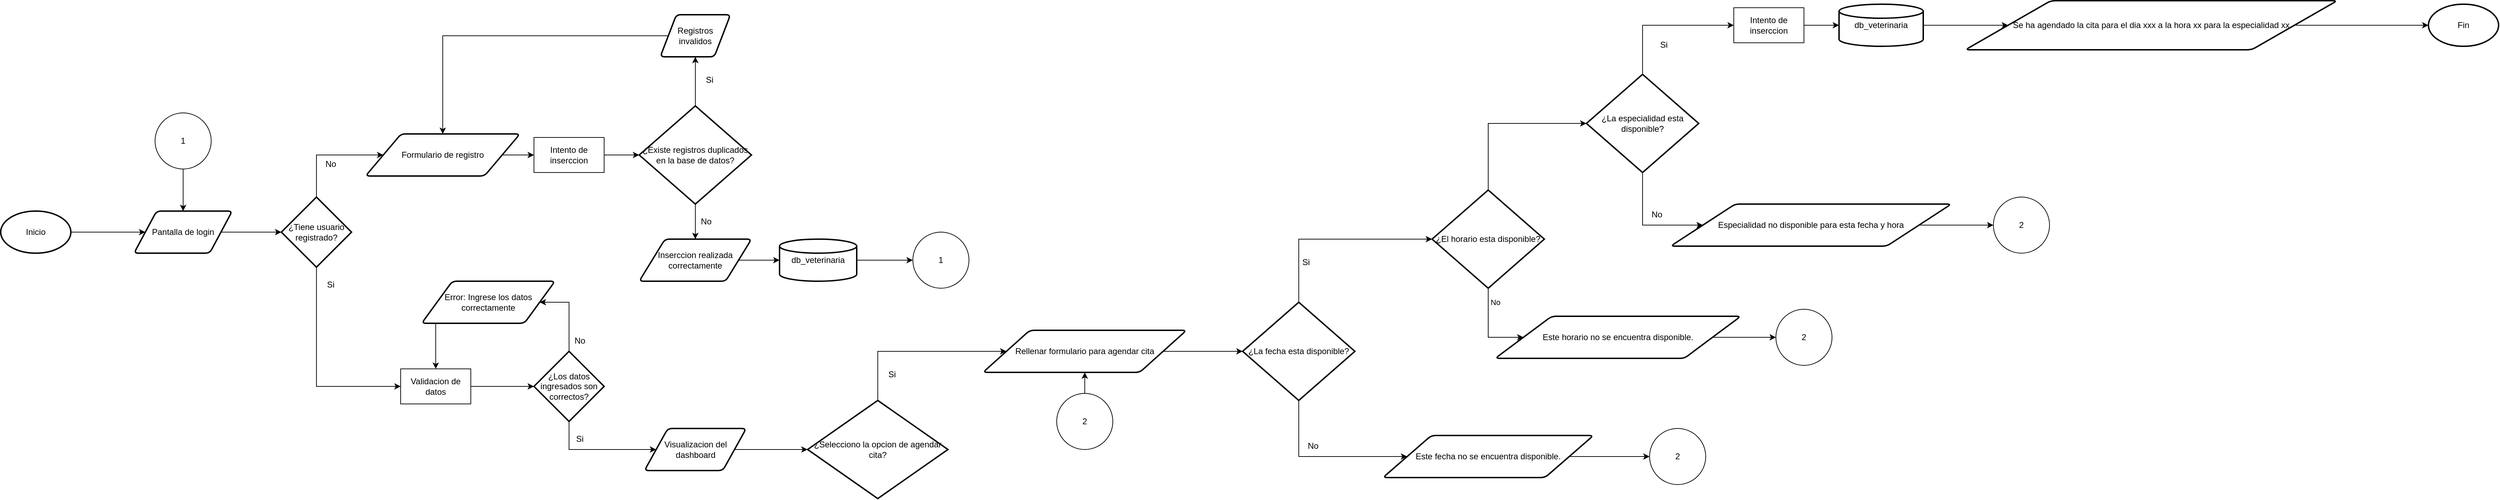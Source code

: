 <mxfile version="26.1.1" pages="3">
  <diagram id="C5RBs43oDa-KdzZeNtuy" name="Flujo de datos">
    <mxGraphModel dx="2580" dy="2411" grid="1" gridSize="10" guides="1" tooltips="1" connect="1" arrows="1" fold="1" page="1" pageScale="1" pageWidth="827" pageHeight="1169" math="0" shadow="0">
      <root>
        <mxCell id="WIyWlLk6GJQsqaUBKTNV-0" />
        <mxCell id="WIyWlLk6GJQsqaUBKTNV-1" parent="WIyWlLk6GJQsqaUBKTNV-0" />
        <mxCell id="UgwFNu67oHK2GLJ0DOti-3" value="" style="edgeStyle=orthogonalEdgeStyle;rounded=0;orthogonalLoop=1;jettySize=auto;html=1;" parent="WIyWlLk6GJQsqaUBKTNV-1" source="UgwFNu67oHK2GLJ0DOti-0" target="UgwFNu67oHK2GLJ0DOti-2" edge="1">
          <mxGeometry relative="1" as="geometry" />
        </mxCell>
        <mxCell id="UgwFNu67oHK2GLJ0DOti-0" value="Inicio" style="strokeWidth=2;html=1;shape=mxgraph.flowchart.start_1;whiteSpace=wrap;" parent="WIyWlLk6GJQsqaUBKTNV-1" vertex="1">
          <mxGeometry x="30" y="170" width="100" height="60" as="geometry" />
        </mxCell>
        <mxCell id="UgwFNu67oHK2GLJ0DOti-6" value="" style="edgeStyle=orthogonalEdgeStyle;rounded=0;orthogonalLoop=1;jettySize=auto;html=1;" parent="WIyWlLk6GJQsqaUBKTNV-1" source="UgwFNu67oHK2GLJ0DOti-2" target="UgwFNu67oHK2GLJ0DOti-5" edge="1">
          <mxGeometry relative="1" as="geometry" />
        </mxCell>
        <mxCell id="UgwFNu67oHK2GLJ0DOti-2" value="Pantalla de login" style="shape=parallelogram;html=1;strokeWidth=2;perimeter=parallelogramPerimeter;whiteSpace=wrap;rounded=1;arcSize=12;size=0.23;" parent="WIyWlLk6GJQsqaUBKTNV-1" vertex="1">
          <mxGeometry x="220" y="170" width="140" height="60" as="geometry" />
        </mxCell>
        <mxCell id="UgwFNu67oHK2GLJ0DOti-28" value="" style="edgeStyle=orthogonalEdgeStyle;rounded=0;orthogonalLoop=1;jettySize=auto;html=1;" parent="WIyWlLk6GJQsqaUBKTNV-1" source="UgwFNu67oHK2GLJ0DOti-4" target="UgwFNu67oHK2GLJ0DOti-27" edge="1">
          <mxGeometry relative="1" as="geometry" />
        </mxCell>
        <mxCell id="UgwFNu67oHK2GLJ0DOti-4" value="Validacion de datos" style="html=1;dashed=0;whiteSpace=wrap;" parent="WIyWlLk6GJQsqaUBKTNV-1" vertex="1">
          <mxGeometry x="600" y="395" width="100" height="50" as="geometry" />
        </mxCell>
        <mxCell id="UgwFNu67oHK2GLJ0DOti-8" style="edgeStyle=orthogonalEdgeStyle;rounded=0;orthogonalLoop=1;jettySize=auto;html=1;entryX=0;entryY=0.5;entryDx=0;entryDy=0;" parent="WIyWlLk6GJQsqaUBKTNV-1" source="UgwFNu67oHK2GLJ0DOti-5" target="UgwFNu67oHK2GLJ0DOti-7" edge="1">
          <mxGeometry relative="1" as="geometry">
            <Array as="points">
              <mxPoint x="480" y="90" />
            </Array>
          </mxGeometry>
        </mxCell>
        <mxCell id="UgwFNu67oHK2GLJ0DOti-18" style="edgeStyle=orthogonalEdgeStyle;rounded=0;orthogonalLoop=1;jettySize=auto;html=1;exitX=0.5;exitY=1;exitDx=0;exitDy=0;exitPerimeter=0;entryX=0;entryY=0.5;entryDx=0;entryDy=0;" parent="WIyWlLk6GJQsqaUBKTNV-1" source="UgwFNu67oHK2GLJ0DOti-5" target="UgwFNu67oHK2GLJ0DOti-4" edge="1">
          <mxGeometry relative="1" as="geometry" />
        </mxCell>
        <mxCell id="UgwFNu67oHK2GLJ0DOti-5" value="¿Tiene usuario registrado?" style="strokeWidth=2;html=1;shape=mxgraph.flowchart.decision;whiteSpace=wrap;" parent="WIyWlLk6GJQsqaUBKTNV-1" vertex="1">
          <mxGeometry x="430" y="150" width="100" height="100" as="geometry" />
        </mxCell>
        <mxCell id="UgwFNu67oHK2GLJ0DOti-11" style="edgeStyle=orthogonalEdgeStyle;rounded=0;orthogonalLoop=1;jettySize=auto;html=1;exitX=1;exitY=0.5;exitDx=0;exitDy=0;entryX=0;entryY=0.5;entryDx=0;entryDy=0;" parent="WIyWlLk6GJQsqaUBKTNV-1" source="UgwFNu67oHK2GLJ0DOti-7" target="UgwFNu67oHK2GLJ0DOti-9" edge="1">
          <mxGeometry relative="1" as="geometry" />
        </mxCell>
        <mxCell id="UgwFNu67oHK2GLJ0DOti-7" value="Formulario de registro" style="shape=parallelogram;html=1;strokeWidth=2;perimeter=parallelogramPerimeter;whiteSpace=wrap;rounded=1;arcSize=12;size=0.23;" parent="WIyWlLk6GJQsqaUBKTNV-1" vertex="1">
          <mxGeometry x="550" y="60" width="220" height="60" as="geometry" />
        </mxCell>
        <mxCell id="UgwFNu67oHK2GLJ0DOti-12" value="" style="edgeStyle=orthogonalEdgeStyle;rounded=0;orthogonalLoop=1;jettySize=auto;html=1;" parent="WIyWlLk6GJQsqaUBKTNV-1" source="UgwFNu67oHK2GLJ0DOti-9" target="UgwFNu67oHK2GLJ0DOti-10" edge="1">
          <mxGeometry relative="1" as="geometry" />
        </mxCell>
        <mxCell id="UgwFNu67oHK2GLJ0DOti-9" value="Intento de inserccion" style="html=1;dashed=0;whiteSpace=wrap;" parent="WIyWlLk6GJQsqaUBKTNV-1" vertex="1">
          <mxGeometry x="790" y="65" width="100" height="50" as="geometry" />
        </mxCell>
        <mxCell id="UgwFNu67oHK2GLJ0DOti-14" value="" style="edgeStyle=orthogonalEdgeStyle;rounded=0;orthogonalLoop=1;jettySize=auto;html=1;" parent="WIyWlLk6GJQsqaUBKTNV-1" source="UgwFNu67oHK2GLJ0DOti-10" target="UgwFNu67oHK2GLJ0DOti-13" edge="1">
          <mxGeometry relative="1" as="geometry" />
        </mxCell>
        <mxCell id="UgwFNu67oHK2GLJ0DOti-21" style="edgeStyle=orthogonalEdgeStyle;rounded=0;orthogonalLoop=1;jettySize=auto;html=1;exitX=0.5;exitY=1;exitDx=0;exitDy=0;exitPerimeter=0;entryX=0.5;entryY=0;entryDx=0;entryDy=0;" parent="WIyWlLk6GJQsqaUBKTNV-1" source="UgwFNu67oHK2GLJ0DOti-10" target="UgwFNu67oHK2GLJ0DOti-20" edge="1">
          <mxGeometry relative="1" as="geometry" />
        </mxCell>
        <mxCell id="UgwFNu67oHK2GLJ0DOti-10" value="¿Existe registros duplicados en la base de datos?" style="strokeWidth=2;html=1;shape=mxgraph.flowchart.decision;whiteSpace=wrap;" parent="WIyWlLk6GJQsqaUBKTNV-1" vertex="1">
          <mxGeometry x="940" y="20" width="160" height="140" as="geometry" />
        </mxCell>
        <mxCell id="UgwFNu67oHK2GLJ0DOti-16" style="edgeStyle=orthogonalEdgeStyle;rounded=0;orthogonalLoop=1;jettySize=auto;html=1;exitX=0;exitY=0.5;exitDx=0;exitDy=0;entryX=0.5;entryY=0;entryDx=0;entryDy=0;" parent="WIyWlLk6GJQsqaUBKTNV-1" source="UgwFNu67oHK2GLJ0DOti-13" target="UgwFNu67oHK2GLJ0DOti-7" edge="1">
          <mxGeometry relative="1" as="geometry" />
        </mxCell>
        <mxCell id="UgwFNu67oHK2GLJ0DOti-13" value="Registros invalidos" style="shape=parallelogram;html=1;strokeWidth=2;perimeter=parallelogramPerimeter;whiteSpace=wrap;rounded=1;arcSize=12;size=0.23;" parent="WIyWlLk6GJQsqaUBKTNV-1" vertex="1">
          <mxGeometry x="970" y="-110" width="100" height="60" as="geometry" />
        </mxCell>
        <mxCell id="UgwFNu67oHK2GLJ0DOti-15" value="Si" style="text;html=1;align=center;verticalAlign=middle;resizable=0;points=[];autosize=1;strokeColor=none;fillColor=none;" parent="WIyWlLk6GJQsqaUBKTNV-1" vertex="1">
          <mxGeometry x="1025" y="-32" width="30" height="30" as="geometry" />
        </mxCell>
        <mxCell id="UgwFNu67oHK2GLJ0DOti-17" value="No" style="text;html=1;align=center;verticalAlign=middle;resizable=0;points=[];autosize=1;strokeColor=none;fillColor=none;" parent="WIyWlLk6GJQsqaUBKTNV-1" vertex="1">
          <mxGeometry x="480" y="88" width="40" height="30" as="geometry" />
        </mxCell>
        <mxCell id="UgwFNu67oHK2GLJ0DOti-19" value="Si" style="text;html=1;align=center;verticalAlign=middle;resizable=0;points=[];autosize=1;strokeColor=none;fillColor=none;" parent="WIyWlLk6GJQsqaUBKTNV-1" vertex="1">
          <mxGeometry x="485" y="260" width="30" height="30" as="geometry" />
        </mxCell>
        <mxCell id="UgwFNu67oHK2GLJ0DOti-24" value="" style="edgeStyle=orthogonalEdgeStyle;rounded=0;orthogonalLoop=1;jettySize=auto;html=1;" parent="WIyWlLk6GJQsqaUBKTNV-1" source="UgwFNu67oHK2GLJ0DOti-20" target="UgwFNu67oHK2GLJ0DOti-23" edge="1">
          <mxGeometry relative="1" as="geometry" />
        </mxCell>
        <mxCell id="UgwFNu67oHK2GLJ0DOti-20" value="Inserccion realizada correctamente" style="shape=parallelogram;html=1;strokeWidth=2;perimeter=parallelogramPerimeter;whiteSpace=wrap;rounded=1;arcSize=12;size=0.23;" parent="WIyWlLk6GJQsqaUBKTNV-1" vertex="1">
          <mxGeometry x="940" y="210" width="160" height="60" as="geometry" />
        </mxCell>
        <mxCell id="UgwFNu67oHK2GLJ0DOti-22" value="No" style="text;html=1;align=center;verticalAlign=middle;resizable=0;points=[];autosize=1;strokeColor=none;fillColor=none;" parent="WIyWlLk6GJQsqaUBKTNV-1" vertex="1">
          <mxGeometry x="1015" y="170" width="40" height="30" as="geometry" />
        </mxCell>
        <mxCell id="UgwFNu67oHK2GLJ0DOti-29" value="" style="edgeStyle=orthogonalEdgeStyle;rounded=0;orthogonalLoop=1;jettySize=auto;html=1;entryX=0;entryY=0.5;entryDx=0;entryDy=0;" parent="WIyWlLk6GJQsqaUBKTNV-1" source="UgwFNu67oHK2GLJ0DOti-23" target="w2-uO8mpDIkS-NlQe6Zk-1" edge="1">
          <mxGeometry relative="1" as="geometry">
            <mxPoint x="1250" y="240" as="targetPoint" />
          </mxGeometry>
        </mxCell>
        <mxCell id="UgwFNu67oHK2GLJ0DOti-23" value="db_veterinaria" style="strokeWidth=2;html=1;shape=mxgraph.flowchart.database;whiteSpace=wrap;" parent="WIyWlLk6GJQsqaUBKTNV-1" vertex="1">
          <mxGeometry x="1140" y="210" width="110" height="60" as="geometry" />
        </mxCell>
        <mxCell id="w2-uO8mpDIkS-NlQe6Zk-7" value="" style="edgeStyle=orthogonalEdgeStyle;rounded=0;orthogonalLoop=1;jettySize=auto;html=1;" edge="1" parent="WIyWlLk6GJQsqaUBKTNV-1" source="UgwFNu67oHK2GLJ0DOti-25" target="w2-uO8mpDIkS-NlQe6Zk-6">
          <mxGeometry relative="1" as="geometry" />
        </mxCell>
        <mxCell id="UgwFNu67oHK2GLJ0DOti-25" value="Visualizacion del dashboard" style="shape=parallelogram;html=1;strokeWidth=2;perimeter=parallelogramPerimeter;whiteSpace=wrap;rounded=1;arcSize=12;size=0.23;" parent="WIyWlLk6GJQsqaUBKTNV-1" vertex="1">
          <mxGeometry x="947.5" y="480" width="145" height="60" as="geometry" />
        </mxCell>
        <mxCell id="UgwFNu67oHK2GLJ0DOti-30" style="edgeStyle=orthogonalEdgeStyle;rounded=0;orthogonalLoop=1;jettySize=auto;html=1;exitX=0.5;exitY=1;exitDx=0;exitDy=0;exitPerimeter=0;entryX=0;entryY=0.5;entryDx=0;entryDy=0;" parent="WIyWlLk6GJQsqaUBKTNV-1" source="UgwFNu67oHK2GLJ0DOti-27" target="UgwFNu67oHK2GLJ0DOti-25" edge="1">
          <mxGeometry relative="1" as="geometry">
            <Array as="points">
              <mxPoint x="840" y="510" />
            </Array>
          </mxGeometry>
        </mxCell>
        <mxCell id="UgwFNu67oHK2GLJ0DOti-33" style="edgeStyle=orthogonalEdgeStyle;rounded=0;orthogonalLoop=1;jettySize=auto;html=1;exitX=0.5;exitY=0;exitDx=0;exitDy=0;exitPerimeter=0;entryX=1;entryY=0.5;entryDx=0;entryDy=0;" parent="WIyWlLk6GJQsqaUBKTNV-1" source="UgwFNu67oHK2GLJ0DOti-27" target="UgwFNu67oHK2GLJ0DOti-32" edge="1">
          <mxGeometry relative="1" as="geometry">
            <Array as="points">
              <mxPoint x="840" y="300" />
            </Array>
          </mxGeometry>
        </mxCell>
        <mxCell id="UgwFNu67oHK2GLJ0DOti-27" value="¿Los datos ingresados son correctos?" style="strokeWidth=2;html=1;shape=mxgraph.flowchart.decision;whiteSpace=wrap;" parent="WIyWlLk6GJQsqaUBKTNV-1" vertex="1">
          <mxGeometry x="790" y="370" width="100" height="100" as="geometry" />
        </mxCell>
        <mxCell id="UgwFNu67oHK2GLJ0DOti-31" value="Si" style="text;html=1;align=center;verticalAlign=middle;resizable=0;points=[];autosize=1;strokeColor=none;fillColor=none;" parent="WIyWlLk6GJQsqaUBKTNV-1" vertex="1">
          <mxGeometry x="840" y="480" width="30" height="30" as="geometry" />
        </mxCell>
        <mxCell id="UgwFNu67oHK2GLJ0DOti-34" style="edgeStyle=orthogonalEdgeStyle;rounded=0;orthogonalLoop=1;jettySize=auto;html=1;exitX=0;exitY=0.5;exitDx=0;exitDy=0;entryX=0.5;entryY=0;entryDx=0;entryDy=0;" parent="WIyWlLk6GJQsqaUBKTNV-1" source="UgwFNu67oHK2GLJ0DOti-32" target="UgwFNu67oHK2GLJ0DOti-4" edge="1">
          <mxGeometry relative="1" as="geometry">
            <Array as="points">
              <mxPoint x="652" y="330" />
              <mxPoint x="650" y="330" />
            </Array>
          </mxGeometry>
        </mxCell>
        <mxCell id="UgwFNu67oHK2GLJ0DOti-32" value="Error: Ingrese los datos correctamente" style="shape=parallelogram;html=1;strokeWidth=2;perimeter=parallelogramPerimeter;whiteSpace=wrap;rounded=1;arcSize=12;size=0.23;" parent="WIyWlLk6GJQsqaUBKTNV-1" vertex="1">
          <mxGeometry x="630" y="270" width="190" height="60" as="geometry" />
        </mxCell>
        <mxCell id="UgwFNu67oHK2GLJ0DOti-35" value="No" style="text;html=1;align=center;verticalAlign=middle;resizable=0;points=[];autosize=1;strokeColor=none;fillColor=none;" parent="WIyWlLk6GJQsqaUBKTNV-1" vertex="1">
          <mxGeometry x="835" y="340" width="40" height="30" as="geometry" />
        </mxCell>
        <mxCell id="w2-uO8mpDIkS-NlQe6Zk-18" value="" style="edgeStyle=orthogonalEdgeStyle;rounded=0;orthogonalLoop=1;jettySize=auto;html=1;" edge="1" parent="WIyWlLk6GJQsqaUBKTNV-1" source="w2-uO8mpDIkS-NlQe6Zk-0" target="UgwFNu67oHK2GLJ0DOti-2">
          <mxGeometry relative="1" as="geometry" />
        </mxCell>
        <mxCell id="w2-uO8mpDIkS-NlQe6Zk-0" value="1" style="ellipse;whiteSpace=wrap;html=1;aspect=fixed;" vertex="1" parent="WIyWlLk6GJQsqaUBKTNV-1">
          <mxGeometry x="250" y="30" width="80" height="80" as="geometry" />
        </mxCell>
        <mxCell id="w2-uO8mpDIkS-NlQe6Zk-1" value="1" style="ellipse;whiteSpace=wrap;html=1;aspect=fixed;" vertex="1" parent="WIyWlLk6GJQsqaUBKTNV-1">
          <mxGeometry x="1330" y="200" width="80" height="80" as="geometry" />
        </mxCell>
        <mxCell id="w2-uO8mpDIkS-NlQe6Zk-9" style="edgeStyle=orthogonalEdgeStyle;rounded=0;orthogonalLoop=1;jettySize=auto;html=1;entryX=0;entryY=0.5;entryDx=0;entryDy=0;exitX=0.5;exitY=0;exitDx=0;exitDy=0;exitPerimeter=0;" edge="1" parent="WIyWlLk6GJQsqaUBKTNV-1" source="w2-uO8mpDIkS-NlQe6Zk-6" target="w2-uO8mpDIkS-NlQe6Zk-8">
          <mxGeometry relative="1" as="geometry">
            <Array as="points">
              <mxPoint x="1280" y="370" />
            </Array>
          </mxGeometry>
        </mxCell>
        <mxCell id="w2-uO8mpDIkS-NlQe6Zk-6" value="¿Selecciono la opcion de agendar cita?" style="strokeWidth=2;html=1;shape=mxgraph.flowchart.decision;whiteSpace=wrap;" vertex="1" parent="WIyWlLk6GJQsqaUBKTNV-1">
          <mxGeometry x="1180" y="440" width="200" height="140" as="geometry" />
        </mxCell>
        <mxCell id="w2-uO8mpDIkS-NlQe6Zk-13" value="" style="edgeStyle=orthogonalEdgeStyle;rounded=0;orthogonalLoop=1;jettySize=auto;html=1;" edge="1" parent="WIyWlLk6GJQsqaUBKTNV-1" source="w2-uO8mpDIkS-NlQe6Zk-8" target="w2-uO8mpDIkS-NlQe6Zk-12">
          <mxGeometry relative="1" as="geometry" />
        </mxCell>
        <mxCell id="w2-uO8mpDIkS-NlQe6Zk-8" value="Rellenar formulario para agendar cita" style="shape=parallelogram;html=1;strokeWidth=2;perimeter=parallelogramPerimeter;whiteSpace=wrap;rounded=1;arcSize=12;size=0.23;" vertex="1" parent="WIyWlLk6GJQsqaUBKTNV-1">
          <mxGeometry x="1430" y="340" width="290" height="60" as="geometry" />
        </mxCell>
        <mxCell id="w2-uO8mpDIkS-NlQe6Zk-10" value="Si" style="text;html=1;align=center;verticalAlign=middle;resizable=0;points=[];autosize=1;strokeColor=none;fillColor=none;" vertex="1" parent="WIyWlLk6GJQsqaUBKTNV-1">
          <mxGeometry x="1285" y="388" width="30" height="30" as="geometry" />
        </mxCell>
        <mxCell id="w2-uO8mpDIkS-NlQe6Zk-20" style="edgeStyle=orthogonalEdgeStyle;rounded=0;orthogonalLoop=1;jettySize=auto;html=1;entryX=0;entryY=0.5;entryDx=0;entryDy=0;" edge="1" parent="WIyWlLk6GJQsqaUBKTNV-1" source="w2-uO8mpDIkS-NlQe6Zk-12" target="w2-uO8mpDIkS-NlQe6Zk-19">
          <mxGeometry relative="1" as="geometry">
            <Array as="points">
              <mxPoint x="1880" y="520" />
            </Array>
          </mxGeometry>
        </mxCell>
        <mxCell id="w2-uO8mpDIkS-NlQe6Zk-12" value="¿La fecha esta disponible?" style="strokeWidth=2;html=1;shape=mxgraph.flowchart.decision;whiteSpace=wrap;" vertex="1" parent="WIyWlLk6GJQsqaUBKTNV-1">
          <mxGeometry x="1800" y="300" width="160" height="140" as="geometry" />
        </mxCell>
        <mxCell id="w2-uO8mpDIkS-NlQe6Zk-29" style="edgeStyle=orthogonalEdgeStyle;rounded=0;orthogonalLoop=1;jettySize=auto;html=1;exitX=1;exitY=0.5;exitDx=0;exitDy=0;entryX=0;entryY=0.5;entryDx=0;entryDy=0;" edge="1" parent="WIyWlLk6GJQsqaUBKTNV-1" source="w2-uO8mpDIkS-NlQe6Zk-19" target="w2-uO8mpDIkS-NlQe6Zk-28">
          <mxGeometry relative="1" as="geometry" />
        </mxCell>
        <mxCell id="w2-uO8mpDIkS-NlQe6Zk-19" value="Este fecha no se encuentra disponible." style="shape=parallelogram;html=1;strokeWidth=2;perimeter=parallelogramPerimeter;whiteSpace=wrap;rounded=1;arcSize=12;size=0.23;" vertex="1" parent="WIyWlLk6GJQsqaUBKTNV-1">
          <mxGeometry x="2000" y="490" width="300" height="60" as="geometry" />
        </mxCell>
        <mxCell id="w2-uO8mpDIkS-NlQe6Zk-21" value="No" style="text;html=1;align=center;verticalAlign=middle;resizable=0;points=[];autosize=1;strokeColor=none;fillColor=none;" vertex="1" parent="WIyWlLk6GJQsqaUBKTNV-1">
          <mxGeometry x="1880" y="490" width="40" height="30" as="geometry" />
        </mxCell>
        <mxCell id="w2-uO8mpDIkS-NlQe6Zk-31" style="edgeStyle=orthogonalEdgeStyle;rounded=0;orthogonalLoop=1;jettySize=auto;html=1;entryX=0;entryY=0.5;entryDx=0;entryDy=0;" edge="1" parent="WIyWlLk6GJQsqaUBKTNV-1" source="w2-uO8mpDIkS-NlQe6Zk-22" target="w2-uO8mpDIkS-NlQe6Zk-30">
          <mxGeometry relative="1" as="geometry">
            <Array as="points">
              <mxPoint x="2150" y="350" />
            </Array>
          </mxGeometry>
        </mxCell>
        <mxCell id="w2-uO8mpDIkS-NlQe6Zk-34" value="No" style="edgeLabel;html=1;align=center;verticalAlign=middle;resizable=0;points=[];" vertex="1" connectable="0" parent="w2-uO8mpDIkS-NlQe6Zk-31">
          <mxGeometry x="-0.703" y="5" relative="1" as="geometry">
            <mxPoint x="5" y="2" as="offset" />
          </mxGeometry>
        </mxCell>
        <mxCell id="w2-uO8mpDIkS-NlQe6Zk-22" value="¿El horario esta disponible?" style="strokeWidth=2;html=1;shape=mxgraph.flowchart.decision;whiteSpace=wrap;" vertex="1" parent="WIyWlLk6GJQsqaUBKTNV-1">
          <mxGeometry x="2070" y="140" width="160" height="140" as="geometry" />
        </mxCell>
        <mxCell id="w2-uO8mpDIkS-NlQe6Zk-23" style="edgeStyle=orthogonalEdgeStyle;rounded=0;orthogonalLoop=1;jettySize=auto;html=1;exitX=0.5;exitY=0;exitDx=0;exitDy=0;exitPerimeter=0;entryX=0;entryY=0.5;entryDx=0;entryDy=0;entryPerimeter=0;" edge="1" parent="WIyWlLk6GJQsqaUBKTNV-1" source="w2-uO8mpDIkS-NlQe6Zk-12" target="w2-uO8mpDIkS-NlQe6Zk-22">
          <mxGeometry relative="1" as="geometry" />
        </mxCell>
        <mxCell id="w2-uO8mpDIkS-NlQe6Zk-24" value="Si" style="text;html=1;align=center;verticalAlign=middle;resizable=0;points=[];autosize=1;strokeColor=none;fillColor=none;" vertex="1" parent="WIyWlLk6GJQsqaUBKTNV-1">
          <mxGeometry x="1875" y="228" width="30" height="30" as="geometry" />
        </mxCell>
        <mxCell id="w2-uO8mpDIkS-NlQe6Zk-27" value="" style="edgeStyle=orthogonalEdgeStyle;rounded=0;orthogonalLoop=1;jettySize=auto;html=1;" edge="1" parent="WIyWlLk6GJQsqaUBKTNV-1" source="w2-uO8mpDIkS-NlQe6Zk-26" target="w2-uO8mpDIkS-NlQe6Zk-8">
          <mxGeometry relative="1" as="geometry" />
        </mxCell>
        <mxCell id="w2-uO8mpDIkS-NlQe6Zk-26" value="2" style="ellipse;whiteSpace=wrap;html=1;aspect=fixed;" vertex="1" parent="WIyWlLk6GJQsqaUBKTNV-1">
          <mxGeometry x="1535" y="430" width="80" height="80" as="geometry" />
        </mxCell>
        <mxCell id="w2-uO8mpDIkS-NlQe6Zk-28" value="2" style="ellipse;whiteSpace=wrap;html=1;aspect=fixed;" vertex="1" parent="WIyWlLk6GJQsqaUBKTNV-1">
          <mxGeometry x="2380" y="480" width="80" height="80" as="geometry" />
        </mxCell>
        <mxCell id="w2-uO8mpDIkS-NlQe6Zk-33" value="" style="edgeStyle=orthogonalEdgeStyle;rounded=0;orthogonalLoop=1;jettySize=auto;html=1;" edge="1" parent="WIyWlLk6GJQsqaUBKTNV-1" source="w2-uO8mpDIkS-NlQe6Zk-30" target="w2-uO8mpDIkS-NlQe6Zk-32">
          <mxGeometry relative="1" as="geometry" />
        </mxCell>
        <mxCell id="w2-uO8mpDIkS-NlQe6Zk-30" value="Este horario no se encuentra disponible." style="shape=parallelogram;html=1;strokeWidth=2;perimeter=parallelogramPerimeter;whiteSpace=wrap;rounded=1;arcSize=12;size=0.23;" vertex="1" parent="WIyWlLk6GJQsqaUBKTNV-1">
          <mxGeometry x="2160" y="320" width="350" height="60" as="geometry" />
        </mxCell>
        <mxCell id="w2-uO8mpDIkS-NlQe6Zk-32" value="2" style="ellipse;whiteSpace=wrap;html=1;aspect=fixed;" vertex="1" parent="WIyWlLk6GJQsqaUBKTNV-1">
          <mxGeometry x="2560" y="310" width="80" height="80" as="geometry" />
        </mxCell>
        <mxCell id="w2-uO8mpDIkS-NlQe6Zk-40" style="edgeStyle=orthogonalEdgeStyle;rounded=0;orthogonalLoop=1;jettySize=auto;html=1;exitX=0.5;exitY=1;exitDx=0;exitDy=0;exitPerimeter=0;entryX=0;entryY=0.5;entryDx=0;entryDy=0;" edge="1" parent="WIyWlLk6GJQsqaUBKTNV-1" source="w2-uO8mpDIkS-NlQe6Zk-36" target="w2-uO8mpDIkS-NlQe6Zk-39">
          <mxGeometry relative="1" as="geometry">
            <Array as="points">
              <mxPoint x="2370" y="190" />
            </Array>
          </mxGeometry>
        </mxCell>
        <mxCell id="w2-uO8mpDIkS-NlQe6Zk-48" style="edgeStyle=orthogonalEdgeStyle;rounded=0;orthogonalLoop=1;jettySize=auto;html=1;exitX=0.5;exitY=0;exitDx=0;exitDy=0;exitPerimeter=0;entryX=0;entryY=0.5;entryDx=0;entryDy=0;" edge="1" parent="WIyWlLk6GJQsqaUBKTNV-1" source="w2-uO8mpDIkS-NlQe6Zk-36" target="w2-uO8mpDIkS-NlQe6Zk-47">
          <mxGeometry relative="1" as="geometry" />
        </mxCell>
        <mxCell id="w2-uO8mpDIkS-NlQe6Zk-36" value="¿La especialidad esta disponible?" style="strokeWidth=2;html=1;shape=mxgraph.flowchart.decision;whiteSpace=wrap;" vertex="1" parent="WIyWlLk6GJQsqaUBKTNV-1">
          <mxGeometry x="2290" y="-25" width="160" height="140" as="geometry" />
        </mxCell>
        <mxCell id="w2-uO8mpDIkS-NlQe6Zk-37" style="edgeStyle=orthogonalEdgeStyle;rounded=0;orthogonalLoop=1;jettySize=auto;html=1;exitX=0.5;exitY=0;exitDx=0;exitDy=0;exitPerimeter=0;entryX=0;entryY=0.5;entryDx=0;entryDy=0;entryPerimeter=0;" edge="1" parent="WIyWlLk6GJQsqaUBKTNV-1" source="w2-uO8mpDIkS-NlQe6Zk-22" target="w2-uO8mpDIkS-NlQe6Zk-36">
          <mxGeometry relative="1" as="geometry" />
        </mxCell>
        <mxCell id="w2-uO8mpDIkS-NlQe6Zk-43" value="" style="edgeStyle=orthogonalEdgeStyle;rounded=0;orthogonalLoop=1;jettySize=auto;html=1;" edge="1" parent="WIyWlLk6GJQsqaUBKTNV-1" source="w2-uO8mpDIkS-NlQe6Zk-39" target="w2-uO8mpDIkS-NlQe6Zk-42">
          <mxGeometry relative="1" as="geometry" />
        </mxCell>
        <mxCell id="w2-uO8mpDIkS-NlQe6Zk-39" value="Especialidad no disponible para esta fecha y hora" style="shape=parallelogram;html=1;strokeWidth=2;perimeter=parallelogramPerimeter;whiteSpace=wrap;rounded=1;arcSize=12;size=0.23;" vertex="1" parent="WIyWlLk6GJQsqaUBKTNV-1">
          <mxGeometry x="2410" y="160" width="400" height="60" as="geometry" />
        </mxCell>
        <mxCell id="w2-uO8mpDIkS-NlQe6Zk-41" value="No" style="text;html=1;align=center;verticalAlign=middle;resizable=0;points=[];autosize=1;strokeColor=none;fillColor=none;" vertex="1" parent="WIyWlLk6GJQsqaUBKTNV-1">
          <mxGeometry x="2370" y="160" width="40" height="30" as="geometry" />
        </mxCell>
        <mxCell id="w2-uO8mpDIkS-NlQe6Zk-42" value="2" style="ellipse;whiteSpace=wrap;html=1;aspect=fixed;" vertex="1" parent="WIyWlLk6GJQsqaUBKTNV-1">
          <mxGeometry x="2870" y="150" width="80" height="80" as="geometry" />
        </mxCell>
        <mxCell id="w2-uO8mpDIkS-NlQe6Zk-44" value="Se ha agendado la cita para el dia xxx a la hora xx para la especialidad xx" style="shape=parallelogram;html=1;strokeWidth=2;perimeter=parallelogramPerimeter;whiteSpace=wrap;rounded=1;arcSize=12;size=0.23;" vertex="1" parent="WIyWlLk6GJQsqaUBKTNV-1">
          <mxGeometry x="2830" y="-130" width="530" height="70" as="geometry" />
        </mxCell>
        <mxCell id="w2-uO8mpDIkS-NlQe6Zk-50" value="" style="edgeStyle=orthogonalEdgeStyle;rounded=0;orthogonalLoop=1;jettySize=auto;html=1;" edge="1" parent="WIyWlLk6GJQsqaUBKTNV-1" source="w2-uO8mpDIkS-NlQe6Zk-45" target="w2-uO8mpDIkS-NlQe6Zk-44">
          <mxGeometry relative="1" as="geometry" />
        </mxCell>
        <mxCell id="w2-uO8mpDIkS-NlQe6Zk-45" value="db_veterinaria" style="strokeWidth=2;html=1;shape=mxgraph.flowchart.database;whiteSpace=wrap;" vertex="1" parent="WIyWlLk6GJQsqaUBKTNV-1">
          <mxGeometry x="2650" y="-125" width="120" height="60" as="geometry" />
        </mxCell>
        <mxCell id="w2-uO8mpDIkS-NlQe6Zk-49" value="" style="edgeStyle=orthogonalEdgeStyle;rounded=0;orthogonalLoop=1;jettySize=auto;html=1;" edge="1" parent="WIyWlLk6GJQsqaUBKTNV-1" source="w2-uO8mpDIkS-NlQe6Zk-47" target="w2-uO8mpDIkS-NlQe6Zk-45">
          <mxGeometry relative="1" as="geometry" />
        </mxCell>
        <mxCell id="w2-uO8mpDIkS-NlQe6Zk-47" value="Intento de inserccion" style="html=1;dashed=0;whiteSpace=wrap;" vertex="1" parent="WIyWlLk6GJQsqaUBKTNV-1">
          <mxGeometry x="2500" y="-120" width="100" height="50" as="geometry" />
        </mxCell>
        <mxCell id="w2-uO8mpDIkS-NlQe6Zk-51" value="Si" style="text;html=1;align=center;verticalAlign=middle;resizable=0;points=[];autosize=1;strokeColor=none;fillColor=none;" vertex="1" parent="WIyWlLk6GJQsqaUBKTNV-1">
          <mxGeometry x="2385" y="-82" width="30" height="30" as="geometry" />
        </mxCell>
        <mxCell id="w2-uO8mpDIkS-NlQe6Zk-52" value="Fin" style="strokeWidth=2;html=1;shape=mxgraph.flowchart.start_1;whiteSpace=wrap;" vertex="1" parent="WIyWlLk6GJQsqaUBKTNV-1">
          <mxGeometry x="3490" y="-125" width="100" height="60" as="geometry" />
        </mxCell>
        <mxCell id="w2-uO8mpDIkS-NlQe6Zk-53" style="edgeStyle=orthogonalEdgeStyle;rounded=0;orthogonalLoop=1;jettySize=auto;html=1;exitX=1;exitY=0.5;exitDx=0;exitDy=0;entryX=0;entryY=0.5;entryDx=0;entryDy=0;entryPerimeter=0;" edge="1" parent="WIyWlLk6GJQsqaUBKTNV-1" source="w2-uO8mpDIkS-NlQe6Zk-44" target="w2-uO8mpDIkS-NlQe6Zk-52">
          <mxGeometry relative="1" as="geometry" />
        </mxCell>
      </root>
    </mxGraphModel>
  </diagram>
  <diagram id="zoKuxRqIzxI2SIWnQm3R" name="Caso de uso 1">
    <mxGraphModel dx="1613" dy="776" grid="1" gridSize="10" guides="1" tooltips="1" connect="1" arrows="1" fold="1" page="1" pageScale="1" pageWidth="827" pageHeight="1169" math="0" shadow="0">
      <root>
        <mxCell id="0" />
        <mxCell id="1" parent="0" />
        <mxCell id="7n28c83S9aeuny0G_RUm-2" value="Usuario&lt;div&gt;&lt;br&gt;&lt;/div&gt;" style="shape=umlActor;html=1;verticalLabelPosition=bottom;verticalAlign=top;align=center;" vertex="1" parent="1">
          <mxGeometry x="40" y="205" width="30" height="60" as="geometry" />
        </mxCell>
        <mxCell id="7n28c83S9aeuny0G_RUm-3" value="Veterinario" style="shape=umlActor;html=1;verticalLabelPosition=bottom;verticalAlign=top;align=center;" vertex="1" parent="1">
          <mxGeometry x="40" y="340" width="30" height="60" as="geometry" />
        </mxCell>
        <mxCell id="7n28c83S9aeuny0G_RUm-4" value="&lt;span style=&quot;color: rgb(0, 0, 0); font-size: 16px; background-color: rgb(251, 251, 251);&quot;&gt;Registro de usuarios&lt;/span&gt;&lt;br style=&quot;color: rgb(0, 0, 0); font-size: 16px; background-color: rgb(251, 251, 251);&quot;&gt;" style="shape=rect;html=1;verticalAlign=top;fontStyle=1;whiteSpace=wrap;align=center;" vertex="1" parent="1">
          <mxGeometry x="110" y="40" width="1470" height="960" as="geometry" />
        </mxCell>
        <mxCell id="7n28c83S9aeuny0G_RUm-5" value="Ingreso a la plataforma" style="ellipse;whiteSpace=wrap;html=1;" vertex="1" parent="1">
          <mxGeometry x="230" y="190" width="140" height="70" as="geometry" />
        </mxCell>
        <mxCell id="7n28c83S9aeuny0G_RUm-6" value="Registro" style="ellipse;whiteSpace=wrap;html=1;" vertex="1" parent="1">
          <mxGeometry x="240" y="360" width="140" height="70" as="geometry" />
        </mxCell>
        <mxCell id="7n28c83S9aeuny0G_RUm-7" value="Creacion de usuario" style="ellipse;whiteSpace=wrap;html=1;" vertex="1" parent="1">
          <mxGeometry x="520" y="370" width="140" height="70" as="geometry" />
        </mxCell>
        <mxCell id="7n28c83S9aeuny0G_RUm-9" value="" style="edgeStyle=none;html=1;endArrow=block;endFill=0;endSize=12;verticalAlign=bottom;rounded=0;entryX=0;entryY=0.5;entryDx=0;entryDy=0;exitX=1;exitY=0.333;exitDx=0;exitDy=0;exitPerimeter=0;" edge="1" parent="1" source="7n28c83S9aeuny0G_RUm-2" target="7n28c83S9aeuny0G_RUm-5">
          <mxGeometry width="160" relative="1" as="geometry">
            <mxPoint x="70" y="110" as="sourcePoint" />
            <mxPoint x="230" y="110" as="targetPoint" />
          </mxGeometry>
        </mxCell>
        <mxCell id="7n28c83S9aeuny0G_RUm-10" value="" style="edgeStyle=none;html=1;endArrow=block;endFill=0;endSize=12;verticalAlign=bottom;rounded=0;entryX=0;entryY=1;entryDx=0;entryDy=0;exitX=1;exitY=0.333;exitDx=0;exitDy=0;exitPerimeter=0;" edge="1" parent="1" source="7n28c83S9aeuny0G_RUm-3" target="7n28c83S9aeuny0G_RUm-5">
          <mxGeometry width="160" relative="1" as="geometry">
            <mxPoint x="90" y="380" as="sourcePoint" />
            <mxPoint x="250" y="380" as="targetPoint" />
          </mxGeometry>
        </mxCell>
        <mxCell id="7n28c83S9aeuny0G_RUm-11" value="Si no tiene usuario creado" style="edgeStyle=none;html=1;startArrow=open;endArrow=none;startSize=12;verticalAlign=bottom;dashed=1;labelBackgroundColor=none;rounded=0;entryX=0.5;entryY=1;entryDx=0;entryDy=0;" edge="1" parent="1" source="7n28c83S9aeuny0G_RUm-6" target="7n28c83S9aeuny0G_RUm-5">
          <mxGeometry width="160" relative="1" as="geometry">
            <mxPoint x="250" y="180" as="sourcePoint" />
            <mxPoint x="420" y="180" as="targetPoint" />
          </mxGeometry>
        </mxCell>
        <mxCell id="7n28c83S9aeuny0G_RUm-12" value="Ingreso de datos" style="edgeStyle=none;html=1;endArrow=open;verticalAlign=bottom;dashed=1;labelBackgroundColor=none;rounded=0;exitX=0.994;exitY=0.643;exitDx=0;exitDy=0;exitPerimeter=0;" edge="1" parent="1" source="7n28c83S9aeuny0G_RUm-6" target="7n28c83S9aeuny0G_RUm-7">
          <mxGeometry width="160" relative="1" as="geometry">
            <mxPoint x="370" y="360" as="sourcePoint" />
            <mxPoint x="530" y="360" as="targetPoint" />
          </mxGeometry>
        </mxCell>
        <mxCell id="7n28c83S9aeuny0G_RUm-13" value="Agendar cita" style="ellipse;whiteSpace=wrap;html=1;" vertex="1" parent="1">
          <mxGeometry x="1150" y="60" width="140" height="70" as="geometry" />
        </mxCell>
        <mxCell id="7n28c83S9aeuny0G_RUm-17" value="Dashboard usuario" style="ellipse;whiteSpace=wrap;html=1;" vertex="1" parent="1">
          <mxGeometry x="840" y="70" width="140" height="70" as="geometry" />
        </mxCell>
        <mxCell id="7n28c83S9aeuny0G_RUm-19" value="Validar datos" style="ellipse;whiteSpace=wrap;html=1;" vertex="1" parent="1">
          <mxGeometry x="440" y="70" width="140" height="70" as="geometry" />
        </mxCell>
        <mxCell id="7n28c83S9aeuny0G_RUm-21" value="Inserccion en la base de datos" style="ellipse;whiteSpace=wrap;html=1;" vertex="1" parent="1">
          <mxGeometry x="430" y="210" width="160" height="70" as="geometry" />
        </mxCell>
        <mxCell id="7n28c83S9aeuny0G_RUm-22" value="&amp;lt;&amp;lt;include&amp;gt;&amp;gt;" style="edgeStyle=none;html=1;endArrow=open;verticalAlign=bottom;dashed=1;labelBackgroundColor=none;rounded=0;exitX=0.5;exitY=0;exitDx=0;exitDy=0;entryX=0.58;entryY=0.986;entryDx=0;entryDy=0;entryPerimeter=0;" edge="1" parent="1" source="7n28c83S9aeuny0G_RUm-7" target="7n28c83S9aeuny0G_RUm-21">
          <mxGeometry width="160" relative="1" as="geometry">
            <mxPoint x="650" y="340" as="sourcePoint" />
            <mxPoint x="810" y="340" as="targetPoint" />
          </mxGeometry>
        </mxCell>
        <mxCell id="7n28c83S9aeuny0G_RUm-23" value="&amp;lt;&amp;lt;extend&amp;gt;&amp;gt;" style="edgeStyle=none;html=1;startArrow=open;endArrow=none;startSize=12;verticalAlign=bottom;dashed=1;labelBackgroundColor=none;rounded=0;entryX=1;entryY=0;entryDx=0;entryDy=0;exitX=0;exitY=0.5;exitDx=0;exitDy=0;" edge="1" parent="1" source="7n28c83S9aeuny0G_RUm-19" target="7n28c83S9aeuny0G_RUm-5">
          <mxGeometry width="160" relative="1" as="geometry">
            <mxPoint x="460" y="180" as="sourcePoint" />
            <mxPoint x="620" y="180" as="targetPoint" />
          </mxGeometry>
        </mxCell>
        <mxCell id="7n28c83S9aeuny0G_RUm-24" value="&amp;lt;&amp;lt;include&amp;gt;&amp;gt;" style="edgeStyle=none;html=1;endArrow=open;verticalAlign=bottom;dashed=1;labelBackgroundColor=none;rounded=0;exitX=0.5;exitY=0;exitDx=0;exitDy=0;entryX=0.5;entryY=1;entryDx=0;entryDy=0;" edge="1" parent="1" source="7n28c83S9aeuny0G_RUm-21" target="7n28c83S9aeuny0G_RUm-19">
          <mxGeometry width="160" relative="1" as="geometry">
            <mxPoint x="470" y="190" as="sourcePoint" />
            <mxPoint x="630" y="190" as="targetPoint" />
          </mxGeometry>
        </mxCell>
        <mxCell id="7n28c83S9aeuny0G_RUm-25" value="Si es socio" style="edgeStyle=none;html=1;startArrow=open;endArrow=none;startSize=12;verticalAlign=bottom;dashed=1;labelBackgroundColor=none;rounded=0;entryX=1;entryY=0.5;entryDx=0;entryDy=0;exitX=0;exitY=0.5;exitDx=0;exitDy=0;" edge="1" parent="1" source="7n28c83S9aeuny0G_RUm-17" target="7n28c83S9aeuny0G_RUm-19">
          <mxGeometry width="160" relative="1" as="geometry">
            <mxPoint x="590" y="190" as="sourcePoint" />
            <mxPoint x="750" y="190" as="targetPoint" />
          </mxGeometry>
        </mxCell>
        <mxCell id="7n28c83S9aeuny0G_RUm-30" value="Dashboard Veterinario" style="ellipse;whiteSpace=wrap;html=1;" vertex="1" parent="1">
          <mxGeometry x="687" y="195" width="140" height="70" as="geometry" />
        </mxCell>
        <mxCell id="7n28c83S9aeuny0G_RUm-31" value="Si es veterinario" style="edgeStyle=none;html=1;endArrow=open;verticalAlign=bottom;dashed=1;labelBackgroundColor=none;rounded=0;exitX=1;exitY=1;exitDx=0;exitDy=0;entryX=0;entryY=0;entryDx=0;entryDy=0;" edge="1" parent="1" source="7n28c83S9aeuny0G_RUm-19" target="7n28c83S9aeuny0G_RUm-30">
          <mxGeometry width="160" relative="1" as="geometry">
            <mxPoint x="690" y="350" as="sourcePoint" />
            <mxPoint x="850" y="350" as="targetPoint" />
          </mxGeometry>
        </mxCell>
        <mxCell id="7n28c83S9aeuny0G_RUm-42" value="Ver citas" style="ellipse;whiteSpace=wrap;html=1;" vertex="1" parent="1">
          <mxGeometry x="600" y="290" width="140" height="70" as="geometry" />
        </mxCell>
        <mxCell id="7n28c83S9aeuny0G_RUm-43" value="&amp;lt;&amp;lt;extend&amp;gt;&amp;gt;" style="edgeStyle=none;html=1;startArrow=open;endArrow=none;startSize=12;verticalAlign=bottom;dashed=1;labelBackgroundColor=none;rounded=0;entryX=0.5;entryY=1;entryDx=0;entryDy=0;exitX=0.5;exitY=0;exitDx=0;exitDy=0;" edge="1" parent="1" source="7n28c83S9aeuny0G_RUm-42" target="7n28c83S9aeuny0G_RUm-30">
          <mxGeometry width="160" relative="1" as="geometry">
            <mxPoint x="690" y="370" as="sourcePoint" />
            <mxPoint x="850" y="370" as="targetPoint" />
          </mxGeometry>
        </mxCell>
        <mxCell id="7n28c83S9aeuny0G_RUm-45" value="Ver historial medico" style="ellipse;whiteSpace=wrap;html=1;" vertex="1" parent="1">
          <mxGeometry x="775" y="290" width="140" height="70" as="geometry" />
        </mxCell>
        <mxCell id="7n28c83S9aeuny0G_RUm-46" value="&amp;lt;&amp;lt;extend&amp;gt;&amp;gt;" style="edgeStyle=none;html=1;startArrow=open;endArrow=none;startSize=12;verticalAlign=bottom;dashed=1;labelBackgroundColor=none;rounded=0;entryX=0.5;entryY=1;entryDx=0;entryDy=0;exitX=0.5;exitY=0;exitDx=0;exitDy=0;" edge="1" parent="1" source="7n28c83S9aeuny0G_RUm-45" target="7n28c83S9aeuny0G_RUm-30">
          <mxGeometry width="160" relative="1" as="geometry">
            <mxPoint x="690" y="370" as="sourcePoint" />
            <mxPoint x="850" y="370" as="targetPoint" />
          </mxGeometry>
        </mxCell>
        <mxCell id="hEWzm0F77nZaMyp7I9fK-2" value="Cargar mascotas" style="ellipse;whiteSpace=wrap;html=1;" vertex="1" parent="1">
          <mxGeometry x="1150" y="180" width="140" height="70" as="geometry" />
        </mxCell>
        <mxCell id="hEWzm0F77nZaMyp7I9fK-5" value="&amp;lt;&amp;lt;extend&amp;gt;&amp;gt;" style="edgeStyle=none;html=1;startArrow=open;endArrow=none;startSize=12;verticalAlign=bottom;dashed=1;labelBackgroundColor=none;rounded=0;entryX=1;entryY=0.5;entryDx=0;entryDy=0;exitX=0;exitY=0.5;exitDx=0;exitDy=0;" edge="1" parent="1">
          <mxGeometry width="160" relative="1" as="geometry">
            <mxPoint x="1150" y="95" as="sourcePoint" />
            <mxPoint x="980" y="105" as="targetPoint" />
          </mxGeometry>
        </mxCell>
        <mxCell id="hEWzm0F77nZaMyp7I9fK-6" value="&amp;lt;&amp;lt;extend&amp;gt;&amp;gt;" style="edgeStyle=none;html=1;startArrow=open;endArrow=none;startSize=12;verticalAlign=bottom;dashed=1;labelBackgroundColor=none;rounded=0;entryX=0.5;entryY=1;entryDx=0;entryDy=0;exitX=0;exitY=0;exitDx=0;exitDy=0;" edge="1" parent="1" source="hEWzm0F77nZaMyp7I9fK-2" target="7n28c83S9aeuny0G_RUm-17">
          <mxGeometry width="160" relative="1" as="geometry">
            <mxPoint x="1120" y="160" as="sourcePoint" />
            <mxPoint x="950" y="170" as="targetPoint" />
          </mxGeometry>
        </mxCell>
      </root>
    </mxGraphModel>
  </diagram>
  <diagram name="Caso de uso 2" id="tac8cPyVrm_Hn4oFObWF">
    <mxGraphModel dx="1290" dy="621" grid="1" gridSize="10" guides="1" tooltips="1" connect="1" arrows="1" fold="1" page="1" pageScale="1" pageWidth="827" pageHeight="1169" math="0" shadow="0">
      <root>
        <mxCell id="q7DrpsbCavx0KHDlmMCi-0" />
        <mxCell id="q7DrpsbCavx0KHDlmMCi-1" parent="q7DrpsbCavx0KHDlmMCi-0" />
        <mxCell id="q7DrpsbCavx0KHDlmMCi-2" value="Usuario&lt;div&gt;&lt;br&gt;&lt;/div&gt;" style="shape=umlActor;html=1;verticalLabelPosition=bottom;verticalAlign=top;align=center;" vertex="1" parent="q7DrpsbCavx0KHDlmMCi-1">
          <mxGeometry x="40" y="205" width="30" height="60" as="geometry" />
        </mxCell>
        <mxCell id="q7DrpsbCavx0KHDlmMCi-4" value="&lt;span style=&quot;color: rgb(0, 0, 0); font-size: 16px; background-color: rgb(251, 251, 251);&quot;&gt;Agenda online de turnos&lt;/span&gt;" style="shape=rect;html=1;verticalAlign=top;fontStyle=1;whiteSpace=wrap;align=center;" vertex="1" parent="q7DrpsbCavx0KHDlmMCi-1">
          <mxGeometry x="110" y="40" width="1470" height="960" as="geometry" />
        </mxCell>
        <mxCell id="q7DrpsbCavx0KHDlmMCi-5" value="Ingreso a la plataforma" style="ellipse;whiteSpace=wrap;html=1;" vertex="1" parent="q7DrpsbCavx0KHDlmMCi-1">
          <mxGeometry x="230" y="190" width="140" height="70" as="geometry" />
        </mxCell>
        <mxCell id="q7DrpsbCavx0KHDlmMCi-8" value="" style="edgeStyle=none;html=1;endArrow=block;endFill=0;endSize=12;verticalAlign=bottom;rounded=0;entryX=0;entryY=0.5;entryDx=0;entryDy=0;exitX=1;exitY=0.333;exitDx=0;exitDy=0;exitPerimeter=0;" edge="1" parent="q7DrpsbCavx0KHDlmMCi-1" source="q7DrpsbCavx0KHDlmMCi-2" target="q7DrpsbCavx0KHDlmMCi-5">
          <mxGeometry width="160" relative="1" as="geometry">
            <mxPoint x="70" y="110" as="sourcePoint" />
            <mxPoint x="230" y="110" as="targetPoint" />
          </mxGeometry>
        </mxCell>
        <mxCell id="q7DrpsbCavx0KHDlmMCi-12" value="Agendar cita" style="ellipse;whiteSpace=wrap;html=1;" vertex="1" parent="q7DrpsbCavx0KHDlmMCi-1">
          <mxGeometry x="960" y="190" width="140" height="70" as="geometry" />
        </mxCell>
        <mxCell id="q7DrpsbCavx0KHDlmMCi-13" value="Dashboard usuario" style="ellipse;whiteSpace=wrap;html=1;" vertex="1" parent="q7DrpsbCavx0KHDlmMCi-1">
          <mxGeometry x="740" y="190" width="140" height="70" as="geometry" />
        </mxCell>
        <mxCell id="q7DrpsbCavx0KHDlmMCi-14" value="Validar datos" style="ellipse;whiteSpace=wrap;html=1;" vertex="1" parent="q7DrpsbCavx0KHDlmMCi-1">
          <mxGeometry x="460" y="190" width="140" height="70" as="geometry" />
        </mxCell>
        <mxCell id="q7DrpsbCavx0KHDlmMCi-17" value="&amp;lt;&amp;lt;extend&amp;gt;&amp;gt;" style="edgeStyle=none;html=1;startArrow=open;endArrow=none;startSize=12;verticalAlign=bottom;dashed=1;labelBackgroundColor=none;rounded=0;entryX=1;entryY=0.5;entryDx=0;entryDy=0;exitX=0;exitY=0.5;exitDx=0;exitDy=0;" edge="1" parent="q7DrpsbCavx0KHDlmMCi-1" source="q7DrpsbCavx0KHDlmMCi-14" target="q7DrpsbCavx0KHDlmMCi-5">
          <mxGeometry width="160" relative="1" as="geometry">
            <mxPoint x="460" y="180" as="sourcePoint" />
            <mxPoint x="620" y="180" as="targetPoint" />
          </mxGeometry>
        </mxCell>
        <mxCell id="q7DrpsbCavx0KHDlmMCi-19" value="&amp;lt;&amp;lt;include&amp;gt;&amp;gt;" style="edgeStyle=none;html=1;startArrow=open;endArrow=none;startSize=12;verticalAlign=bottom;dashed=1;labelBackgroundColor=none;rounded=0;entryX=1;entryY=0.5;entryDx=0;entryDy=0;exitX=0;exitY=0.5;exitDx=0;exitDy=0;" edge="1" parent="q7DrpsbCavx0KHDlmMCi-1" source="q7DrpsbCavx0KHDlmMCi-13" target="q7DrpsbCavx0KHDlmMCi-14">
          <mxGeometry width="160" relative="1" as="geometry">
            <mxPoint x="590" y="190" as="sourcePoint" />
            <mxPoint x="750" y="190" as="targetPoint" />
          </mxGeometry>
        </mxCell>
        <mxCell id="q7DrpsbCavx0KHDlmMCi-27" value="&amp;lt;&amp;lt;extend&amp;gt;&amp;gt;" style="edgeStyle=none;html=1;startArrow=open;endArrow=none;startSize=12;verticalAlign=bottom;dashed=1;labelBackgroundColor=none;rounded=0;entryX=1;entryY=0.5;entryDx=0;entryDy=0;exitX=0;exitY=0.5;exitDx=0;exitDy=0;" edge="1" parent="q7DrpsbCavx0KHDlmMCi-1" target="q7DrpsbCavx0KHDlmMCi-13" source="q7DrpsbCavx0KHDlmMCi-12">
          <mxGeometry width="160" relative="1" as="geometry">
            <mxPoint x="1150" y="95" as="sourcePoint" />
            <mxPoint x="980" y="105" as="targetPoint" />
          </mxGeometry>
        </mxCell>
        <mxCell id="z77LNubSlIeBbgjZDPXd-1" value="Sistema&lt;div&gt;&lt;br&gt;&lt;/div&gt;" style="shape=umlActor;html=1;verticalLabelPosition=bottom;verticalAlign=top;align=center;" vertex="1" parent="q7DrpsbCavx0KHDlmMCi-1">
          <mxGeometry x="1600" y="205" width="30" height="60" as="geometry" />
        </mxCell>
        <mxCell id="y0LOKWQz4tmo8nqEzHaQ-1" value="Recibir cita" style="ellipse;whiteSpace=wrap;html=1;" vertex="1" parent="q7DrpsbCavx0KHDlmMCi-1">
          <mxGeometry x="1330" y="200" width="140" height="70" as="geometry" />
        </mxCell>
        <mxCell id="y0LOKWQz4tmo8nqEzHaQ-3" value="" style="edgeStyle=none;html=1;endArrow=block;endFill=0;endSize=12;verticalAlign=bottom;rounded=0;exitX=0.5;exitY=0.5;exitDx=0;exitDy=0;exitPerimeter=0;entryX=1;entryY=0.5;entryDx=0;entryDy=0;" edge="1" parent="q7DrpsbCavx0KHDlmMCi-1" source="z77LNubSlIeBbgjZDPXd-1" target="y0LOKWQz4tmo8nqEzHaQ-1">
          <mxGeometry width="160" relative="1" as="geometry">
            <mxPoint x="1010" y="330" as="sourcePoint" />
            <mxPoint x="1170" y="330" as="targetPoint" />
          </mxGeometry>
        </mxCell>
        <mxCell id="y0LOKWQz4tmo8nqEzHaQ-5" value="&amp;lt;&amp;lt;include&amp;gt;&amp;gt;" style="edgeStyle=none;html=1;endArrow=open;verticalAlign=bottom;dashed=1;labelBackgroundColor=none;rounded=0;exitX=0.5;exitY=1;exitDx=0;exitDy=0;entryX=0.5;entryY=0;entryDx=0;entryDy=0;" edge="1" parent="q7DrpsbCavx0KHDlmMCi-1" source="y0LOKWQz4tmo8nqEzHaQ-1" target="-TjwP_hwOycY35bySgt6-0">
          <mxGeometry width="160" relative="1" as="geometry">
            <mxPoint x="1010" y="330" as="sourcePoint" />
            <mxPoint x="1400" y="340" as="targetPoint" />
          </mxGeometry>
        </mxCell>
        <mxCell id="-TjwP_hwOycY35bySgt6-0" value="Obtener usuarios involucrados" style="ellipse;whiteSpace=wrap;html=1;" vertex="1" parent="q7DrpsbCavx0KHDlmMCi-1">
          <mxGeometry x="1330" y="340" width="140" height="70" as="geometry" />
        </mxCell>
        <mxCell id="-TjwP_hwOycY35bySgt6-2" value="Enviar notificaciones" style="ellipse;whiteSpace=wrap;html=1;" vertex="1" parent="q7DrpsbCavx0KHDlmMCi-1">
          <mxGeometry x="1330" y="490" width="140" height="70" as="geometry" />
        </mxCell>
        <mxCell id="-TjwP_hwOycY35bySgt6-3" value="&amp;lt;&amp;lt;include&amp;gt;&amp;gt;" style="edgeStyle=none;html=1;endArrow=open;verticalAlign=bottom;dashed=1;labelBackgroundColor=none;rounded=0;entryX=0.5;entryY=0;entryDx=0;entryDy=0;exitX=0.5;exitY=1;exitDx=0;exitDy=0;" edge="1" parent="q7DrpsbCavx0KHDlmMCi-1" source="-TjwP_hwOycY35bySgt6-0" target="-TjwP_hwOycY35bySgt6-2">
          <mxGeometry width="160" relative="1" as="geometry">
            <mxPoint x="1400" y="420" as="sourcePoint" />
            <mxPoint x="1399.5" y="510" as="targetPoint" />
          </mxGeometry>
        </mxCell>
      </root>
    </mxGraphModel>
  </diagram>
</mxfile>

